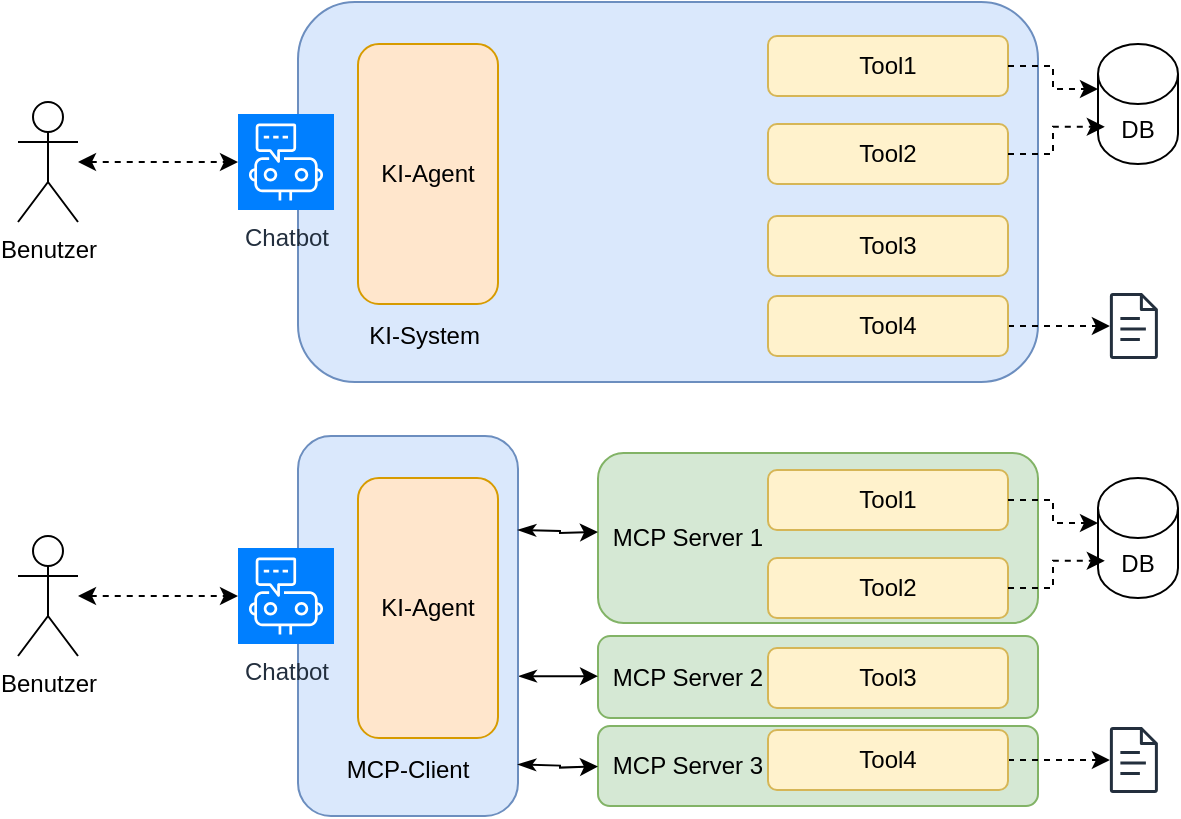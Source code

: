 <mxfile version="28.0.5">
  <diagram name="Seite-1" id="_RVbn4afnnwLAuVGmc7O">
    <mxGraphModel dx="1653" dy="911" grid="1" gridSize="10" guides="1" tooltips="1" connect="1" arrows="1" fold="1" page="1" pageScale="1" pageWidth="827" pageHeight="1169" math="0" shadow="0">
      <root>
        <mxCell id="0" />
        <mxCell id="1" parent="0" />
        <mxCell id="HMchAOa39cQeUir1N5ws-64" value="MCP Server 3 &amp;nbsp; &amp;nbsp; &amp;nbsp; &amp;nbsp;&amp;nbsp; &amp;nbsp;&amp;nbsp;&amp;nbsp;&amp;nbsp;&amp;nbsp;&amp;nbsp;&amp;nbsp;&amp;nbsp;&amp;nbsp;&amp;nbsp;&amp;nbsp;&amp;nbsp;&amp;nbsp;&amp;nbsp;&amp;nbsp;&amp;nbsp;&amp;nbsp;&amp;nbsp;&amp;nbsp;&amp;nbsp;&amp;nbsp;&amp;nbsp;&amp;nbsp;&amp;nbsp;&amp;nbsp;&amp;nbsp;&amp;nbsp;&amp;nbsp;&amp;nbsp; " style="rounded=1;whiteSpace=wrap;html=1;fillColor=#d5e8d4;strokeColor=#82b366;" vertex="1" parent="1">
          <mxGeometry x="380" y="582" width="220" height="40" as="geometry" />
        </mxCell>
        <mxCell id="HMchAOa39cQeUir1N5ws-63" value="MCP Server 2 &amp;nbsp; &amp;nbsp; &amp;nbsp; &amp;nbsp;&amp;nbsp; &amp;nbsp;&amp;nbsp;&amp;nbsp;&amp;nbsp;&amp;nbsp;&amp;nbsp;&amp;nbsp;&amp;nbsp;&amp;nbsp;&amp;nbsp;&amp;nbsp;&amp;nbsp;&amp;nbsp;&amp;nbsp;&amp;nbsp;&amp;nbsp;&amp;nbsp;&amp;nbsp;&amp;nbsp;&amp;nbsp;&amp;nbsp;&amp;nbsp;&amp;nbsp;&amp;nbsp;&amp;nbsp;&amp;nbsp;&amp;nbsp;&amp;nbsp;&amp;nbsp; " style="rounded=1;whiteSpace=wrap;html=1;fillColor=#d5e8d4;strokeColor=#82b366;" vertex="1" parent="1">
          <mxGeometry x="380" y="537" width="220" height="41" as="geometry" />
        </mxCell>
        <mxCell id="HMchAOa39cQeUir1N5ws-62" value="MCP Server 1 &amp;nbsp; &amp;nbsp; &amp;nbsp;&amp;nbsp;&amp;nbsp;&amp;nbsp;&amp;nbsp;&amp;nbsp;&amp;nbsp;&amp;nbsp;&amp;nbsp;&amp;nbsp;&amp;nbsp;&amp;nbsp;&amp;nbsp;&amp;nbsp;&amp;nbsp;&amp;nbsp;&amp;nbsp;&amp;nbsp;&amp;nbsp;&amp;nbsp;&amp;nbsp;&amp;nbsp;&amp;nbsp;&amp;nbsp;&amp;nbsp;&amp;nbsp;&amp;nbsp;&amp;nbsp;&amp;nbsp;&amp;nbsp;&amp;nbsp;&amp;nbsp;&amp;nbsp;&amp;nbsp; " style="rounded=1;whiteSpace=wrap;html=1;fillColor=#d5e8d4;strokeColor=#82b366;" vertex="1" parent="1">
          <mxGeometry x="380" y="445.5" width="220" height="85" as="geometry" />
        </mxCell>
        <mxCell id="HMchAOa39cQeUir1N5ws-1" value="&lt;div&gt;&lt;br&gt;&lt;/div&gt;&lt;div&gt;&lt;br&gt;&lt;/div&gt;&lt;div&gt;&lt;br&gt;&lt;/div&gt;&lt;div&gt;&lt;br&gt;&lt;/div&gt;&lt;div&gt;&lt;br&gt;&lt;/div&gt;&lt;div&gt;&lt;br&gt;&lt;/div&gt;&lt;div&gt;&lt;br&gt;&lt;/div&gt;&lt;div&gt;&lt;br&gt;&lt;/div&gt;&lt;div&gt;&lt;br&gt;&lt;/div&gt;&lt;div&gt;&lt;br&gt;&lt;/div&gt;&lt;div&gt;&amp;nbsp;&amp;nbsp;&amp;nbsp; KI-System &amp;nbsp; &amp;nbsp; &amp;nbsp; &amp;nbsp; &amp;nbsp; &amp;nbsp; &amp;nbsp; &amp;nbsp; &amp;nbsp; &amp;nbsp; &amp;nbsp; &amp;nbsp; &amp;nbsp; &amp;nbsp; &amp;nbsp; &amp;nbsp; &amp;nbsp; &amp;nbsp; &amp;nbsp;&amp;nbsp;&amp;nbsp;&amp;nbsp;&amp;nbsp;&amp;nbsp;&amp;nbsp;&amp;nbsp;&amp;nbsp;&amp;nbsp;&amp;nbsp;&amp;nbsp;&amp;nbsp;&amp;nbsp;&amp;nbsp;&amp;nbsp;&amp;nbsp;&amp;nbsp;&amp;nbsp;&amp;nbsp;&amp;nbsp;&amp;nbsp;&amp;nbsp;&amp;nbsp;&amp;nbsp;&amp;nbsp;&amp;nbsp;&amp;nbsp;&amp;nbsp;&amp;nbsp;&amp;nbsp;&amp;nbsp;&amp;nbsp;&amp;nbsp;&amp;nbsp;&amp;nbsp;&amp;nbsp;&amp;nbsp;&amp;nbsp;&amp;nbsp; &lt;/div&gt;" style="rounded=1;whiteSpace=wrap;html=1;fillColor=light-dark(#dae8fc, #1d293b);strokeColor=#6c8ebf;" vertex="1" parent="1">
          <mxGeometry x="230" y="220" width="370" height="190" as="geometry" />
        </mxCell>
        <mxCell id="HMchAOa39cQeUir1N5ws-42" value="DB" style="shape=cylinder3;whiteSpace=wrap;html=1;boundedLbl=1;backgroundOutline=1;size=15;" vertex="1" parent="1">
          <mxGeometry x="630" y="241" width="40" height="60" as="geometry" />
        </mxCell>
        <mxCell id="HMchAOa39cQeUir1N5ws-17" style="edgeStyle=orthogonalEdgeStyle;rounded=0;orthogonalLoop=1;jettySize=auto;html=1;dashed=1;startArrow=classic;startFill=1;" edge="1" parent="1" source="HMchAOa39cQeUir1N5ws-2" target="HMchAOa39cQeUir1N5ws-8">
          <mxGeometry relative="1" as="geometry" />
        </mxCell>
        <mxCell id="HMchAOa39cQeUir1N5ws-2" value="Benutzer" style="shape=umlActor;verticalLabelPosition=bottom;verticalAlign=top;html=1;outlineConnect=0;" vertex="1" parent="1">
          <mxGeometry x="90" y="270" width="30" height="60" as="geometry" />
        </mxCell>
        <mxCell id="HMchAOa39cQeUir1N5ws-4" value="" style="sketch=0;outlineConnect=0;fontColor=#232F3E;gradientColor=none;fillColor=#232F3D;strokeColor=none;dashed=0;verticalLabelPosition=bottom;verticalAlign=top;align=center;html=1;fontSize=12;fontStyle=0;aspect=fixed;pointerEvents=1;shape=mxgraph.aws4.document;" vertex="1" parent="1">
          <mxGeometry x="635.88" y="365.5" width="24.12" height="33" as="geometry" />
        </mxCell>
        <mxCell id="HMchAOa39cQeUir1N5ws-8" value="Chatbot" style="sketch=0;points=[[0,0,0],[0.25,0,0],[0.5,0,0],[0.75,0,0],[1,0,0],[0,1,0],[0.25,1,0],[0.5,1,0],[0.75,1,0],[1,1,0],[0,0.25,0],[0,0.5,0],[0,0.75,0],[1,0.25,0],[1,0.5,0],[1,0.75,0]];points=[[0,0,0],[0.25,0,0],[0.5,0,0],[0.75,0,0],[1,0,0],[0,1,0],[0.25,1,0],[0.5,1,0],[0.75,1,0],[1,1,0],[0,0.25,0],[0,0.5,0],[0,0.75,0],[1,0.25,0],[1,0.5,0],[1,0.75,0]];outlineConnect=0;fontColor=#232F3E;fillColor=#007FFF;strokeColor=#ffffff;dashed=0;verticalLabelPosition=bottom;verticalAlign=top;align=center;html=1;fontSize=12;fontStyle=0;aspect=fixed;shape=mxgraph.aws4.resourceIcon;resIcon=mxgraph.aws4.chatbot;" vertex="1" parent="1">
          <mxGeometry x="200" y="276" width="48" height="48" as="geometry" />
        </mxCell>
        <mxCell id="HMchAOa39cQeUir1N5ws-9" value="Tool1" style="rounded=1;whiteSpace=wrap;html=1;fillColor=#fff2cc;strokeColor=#d6b656;" vertex="1" parent="1">
          <mxGeometry x="465" y="237" width="120" height="30" as="geometry" />
        </mxCell>
        <mxCell id="HMchAOa39cQeUir1N5ws-10" value="Tool3" style="rounded=1;whiteSpace=wrap;html=1;fillColor=#fff2cc;strokeColor=#d6b656;" vertex="1" parent="1">
          <mxGeometry x="465" y="327" width="120" height="30" as="geometry" />
        </mxCell>
        <mxCell id="HMchAOa39cQeUir1N5ws-11" value="&lt;div&gt;Tool2&lt;/div&gt;" style="rounded=1;whiteSpace=wrap;html=1;fillColor=#fff2cc;strokeColor=#d6b656;" vertex="1" parent="1">
          <mxGeometry x="465" y="281" width="120" height="30" as="geometry" />
        </mxCell>
        <mxCell id="HMchAOa39cQeUir1N5ws-16" style="edgeStyle=orthogonalEdgeStyle;rounded=0;orthogonalLoop=1;jettySize=auto;html=1;dashed=1;" edge="1" parent="1" source="HMchAOa39cQeUir1N5ws-12" target="HMchAOa39cQeUir1N5ws-4">
          <mxGeometry relative="1" as="geometry" />
        </mxCell>
        <mxCell id="HMchAOa39cQeUir1N5ws-12" value="&lt;div&gt;Tool4&lt;/div&gt;" style="rounded=1;whiteSpace=wrap;html=1;fillColor=#fff2cc;strokeColor=#d6b656;" vertex="1" parent="1">
          <mxGeometry x="465" y="367" width="120" height="30" as="geometry" />
        </mxCell>
        <mxCell id="HMchAOa39cQeUir1N5ws-45" style="edgeStyle=orthogonalEdgeStyle;rounded=0;orthogonalLoop=1;jettySize=auto;html=1;entryX=0;entryY=0;entryDx=0;entryDy=22.5;entryPerimeter=0;dashed=1;" edge="1" parent="1" source="HMchAOa39cQeUir1N5ws-9" target="HMchAOa39cQeUir1N5ws-42">
          <mxGeometry relative="1" as="geometry" />
        </mxCell>
        <mxCell id="HMchAOa39cQeUir1N5ws-46" style="edgeStyle=orthogonalEdgeStyle;rounded=0;orthogonalLoop=1;jettySize=auto;html=1;entryX=0.085;entryY=0.69;entryDx=0;entryDy=0;entryPerimeter=0;dashed=1;" edge="1" parent="1" source="HMchAOa39cQeUir1N5ws-11" target="HMchAOa39cQeUir1N5ws-42">
          <mxGeometry relative="1" as="geometry" />
        </mxCell>
        <mxCell id="HMchAOa39cQeUir1N5ws-47" value="KI-Agent" style="rounded=1;whiteSpace=wrap;html=1;fillColor=#ffe6cc;strokeColor=#d79b00;" vertex="1" parent="1">
          <mxGeometry x="260" y="241" width="70" height="130" as="geometry" />
        </mxCell>
        <mxCell id="HMchAOa39cQeUir1N5ws-69" style="edgeStyle=orthogonalEdgeStyle;rounded=0;orthogonalLoop=1;jettySize=auto;html=1;entryX=0;entryY=0.5;entryDx=0;entryDy=0;startArrow=classicThin;startFill=1;exitX=1.003;exitY=0.632;exitDx=0;exitDy=0;exitPerimeter=0;" edge="1" parent="1" source="HMchAOa39cQeUir1N5ws-48" target="HMchAOa39cQeUir1N5ws-63">
          <mxGeometry relative="1" as="geometry" />
        </mxCell>
        <mxCell id="HMchAOa39cQeUir1N5ws-48" value="&lt;div&gt;&lt;br&gt;&lt;/div&gt;&lt;div&gt;&lt;br&gt;&lt;/div&gt;&lt;div&gt;&lt;br&gt;&lt;/div&gt;&lt;div&gt;&lt;br&gt;&lt;/div&gt;&lt;div&gt;&lt;br&gt;&lt;/div&gt;&lt;div&gt;&lt;br&gt;&lt;/div&gt;&lt;div&gt;&lt;br&gt;&lt;/div&gt;&lt;div&gt;&lt;br&gt;&lt;/div&gt;&lt;div&gt;&lt;br&gt;&lt;/div&gt;&lt;div&gt;&lt;br&gt;&lt;/div&gt;&lt;div&gt;MCP-Client&lt;br&gt;&lt;/div&gt;" style="rounded=1;whiteSpace=wrap;html=1;fillColor=light-dark(#dae8fc, #1d293b);strokeColor=#6c8ebf;" vertex="1" parent="1">
          <mxGeometry x="230" y="437" width="110" height="190" as="geometry" />
        </mxCell>
        <mxCell id="HMchAOa39cQeUir1N5ws-49" value="DB" style="shape=cylinder3;whiteSpace=wrap;html=1;boundedLbl=1;backgroundOutline=1;size=15;" vertex="1" parent="1">
          <mxGeometry x="630" y="458" width="40" height="60" as="geometry" />
        </mxCell>
        <mxCell id="HMchAOa39cQeUir1N5ws-50" style="edgeStyle=orthogonalEdgeStyle;rounded=0;orthogonalLoop=1;jettySize=auto;html=1;dashed=1;startArrow=classic;startFill=1;" edge="1" parent="1" source="HMchAOa39cQeUir1N5ws-51" target="HMchAOa39cQeUir1N5ws-53">
          <mxGeometry relative="1" as="geometry" />
        </mxCell>
        <mxCell id="HMchAOa39cQeUir1N5ws-51" value="Benutzer" style="shape=umlActor;verticalLabelPosition=bottom;verticalAlign=top;html=1;outlineConnect=0;" vertex="1" parent="1">
          <mxGeometry x="90" y="487" width="30" height="60" as="geometry" />
        </mxCell>
        <mxCell id="HMchAOa39cQeUir1N5ws-52" value="" style="sketch=0;outlineConnect=0;fontColor=#232F3E;gradientColor=none;fillColor=#232F3D;strokeColor=none;dashed=0;verticalLabelPosition=bottom;verticalAlign=top;align=center;html=1;fontSize=12;fontStyle=0;aspect=fixed;pointerEvents=1;shape=mxgraph.aws4.document;" vertex="1" parent="1">
          <mxGeometry x="635.88" y="582.5" width="24.12" height="33" as="geometry" />
        </mxCell>
        <mxCell id="HMchAOa39cQeUir1N5ws-53" value="Chatbot" style="sketch=0;points=[[0,0,0],[0.25,0,0],[0.5,0,0],[0.75,0,0],[1,0,0],[0,1,0],[0.25,1,0],[0.5,1,0],[0.75,1,0],[1,1,0],[0,0.25,0],[0,0.5,0],[0,0.75,0],[1,0.25,0],[1,0.5,0],[1,0.75,0]];points=[[0,0,0],[0.25,0,0],[0.5,0,0],[0.75,0,0],[1,0,0],[0,1,0],[0.25,1,0],[0.5,1,0],[0.75,1,0],[1,1,0],[0,0.25,0],[0,0.5,0],[0,0.75,0],[1,0.25,0],[1,0.5,0],[1,0.75,0]];outlineConnect=0;fontColor=#232F3E;fillColor=#007FFF;strokeColor=#ffffff;dashed=0;verticalLabelPosition=bottom;verticalAlign=top;align=center;html=1;fontSize=12;fontStyle=0;aspect=fixed;shape=mxgraph.aws4.resourceIcon;resIcon=mxgraph.aws4.chatbot;" vertex="1" parent="1">
          <mxGeometry x="200" y="493" width="48" height="48" as="geometry" />
        </mxCell>
        <mxCell id="HMchAOa39cQeUir1N5ws-54" value="Tool1" style="rounded=1;whiteSpace=wrap;html=1;fillColor=#fff2cc;strokeColor=#d6b656;" vertex="1" parent="1">
          <mxGeometry x="465" y="454" width="120" height="30" as="geometry" />
        </mxCell>
        <mxCell id="HMchAOa39cQeUir1N5ws-55" value="Tool3" style="rounded=1;whiteSpace=wrap;html=1;fillColor=#fff2cc;strokeColor=#d6b656;" vertex="1" parent="1">
          <mxGeometry x="465" y="543" width="120" height="30" as="geometry" />
        </mxCell>
        <mxCell id="HMchAOa39cQeUir1N5ws-56" value="&lt;div&gt;Tool2&lt;/div&gt;" style="rounded=1;whiteSpace=wrap;html=1;fillColor=#fff2cc;strokeColor=#d6b656;" vertex="1" parent="1">
          <mxGeometry x="465" y="498" width="120" height="30" as="geometry" />
        </mxCell>
        <mxCell id="HMchAOa39cQeUir1N5ws-57" style="edgeStyle=orthogonalEdgeStyle;rounded=0;orthogonalLoop=1;jettySize=auto;html=1;dashed=1;" edge="1" parent="1" source="HMchAOa39cQeUir1N5ws-58" target="HMchAOa39cQeUir1N5ws-52">
          <mxGeometry relative="1" as="geometry" />
        </mxCell>
        <mxCell id="HMchAOa39cQeUir1N5ws-58" value="&lt;div&gt;Tool4&lt;/div&gt;" style="rounded=1;whiteSpace=wrap;html=1;fillColor=#fff2cc;strokeColor=#d6b656;" vertex="1" parent="1">
          <mxGeometry x="465" y="584" width="120" height="30" as="geometry" />
        </mxCell>
        <mxCell id="HMchAOa39cQeUir1N5ws-59" style="edgeStyle=orthogonalEdgeStyle;rounded=0;orthogonalLoop=1;jettySize=auto;html=1;entryX=0;entryY=0;entryDx=0;entryDy=22.5;entryPerimeter=0;dashed=1;" edge="1" parent="1" source="HMchAOa39cQeUir1N5ws-54" target="HMchAOa39cQeUir1N5ws-49">
          <mxGeometry relative="1" as="geometry" />
        </mxCell>
        <mxCell id="HMchAOa39cQeUir1N5ws-60" style="edgeStyle=orthogonalEdgeStyle;rounded=0;orthogonalLoop=1;jettySize=auto;html=1;entryX=0.085;entryY=0.69;entryDx=0;entryDy=0;entryPerimeter=0;dashed=1;" edge="1" parent="1" source="HMchAOa39cQeUir1N5ws-56" target="HMchAOa39cQeUir1N5ws-49">
          <mxGeometry relative="1" as="geometry" />
        </mxCell>
        <mxCell id="HMchAOa39cQeUir1N5ws-61" value="KI-Agent" style="rounded=1;whiteSpace=wrap;html=1;fillColor=#ffe6cc;strokeColor=#d79b00;" vertex="1" parent="1">
          <mxGeometry x="260" y="458" width="70" height="130" as="geometry" />
        </mxCell>
        <mxCell id="HMchAOa39cQeUir1N5ws-70" style="edgeStyle=orthogonalEdgeStyle;rounded=0;orthogonalLoop=1;jettySize=auto;html=1;entryX=0;entryY=0.5;entryDx=0;entryDy=0;startArrow=classicThin;startFill=1;exitX=1.003;exitY=0.632;exitDx=0;exitDy=0;exitPerimeter=0;" edge="1" parent="1">
          <mxGeometry relative="1" as="geometry">
            <mxPoint x="340" y="601.25" as="sourcePoint" />
            <mxPoint x="380" y="602.25" as="targetPoint" />
          </mxGeometry>
        </mxCell>
        <mxCell id="HMchAOa39cQeUir1N5ws-71" style="edgeStyle=orthogonalEdgeStyle;rounded=0;orthogonalLoop=1;jettySize=auto;html=1;entryX=0;entryY=0.5;entryDx=0;entryDy=0;startArrow=classicThin;startFill=1;exitX=1.003;exitY=0.632;exitDx=0;exitDy=0;exitPerimeter=0;" edge="1" parent="1">
          <mxGeometry relative="1" as="geometry">
            <mxPoint x="340" y="484" as="sourcePoint" />
            <mxPoint x="380" y="485" as="targetPoint" />
          </mxGeometry>
        </mxCell>
      </root>
    </mxGraphModel>
  </diagram>
</mxfile>
